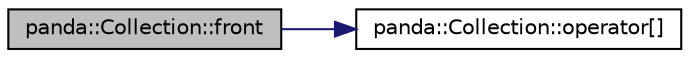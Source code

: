 digraph G
{
  edge [fontname="Helvetica",fontsize="10",labelfontname="Helvetica",labelfontsize="10"];
  node [fontname="Helvetica",fontsize="10",shape=record];
  rankdir=LR;
  Node1 [label="panda::Collection::front",height=0.2,width=0.4,color="black", fillcolor="grey75", style="filled" fontcolor="black"];
  Node1 -> Node2 [color="midnightblue",fontsize="10",style="solid"];
  Node2 [label="panda::Collection::operator[]",height=0.2,width=0.4,color="black", fillcolor="white", style="filled",URL="$classpanda_1_1Collection.html#a418aee57adfa79bf4db3ea1e7def58c4",tooltip="Element accessor with no range check."];
}
